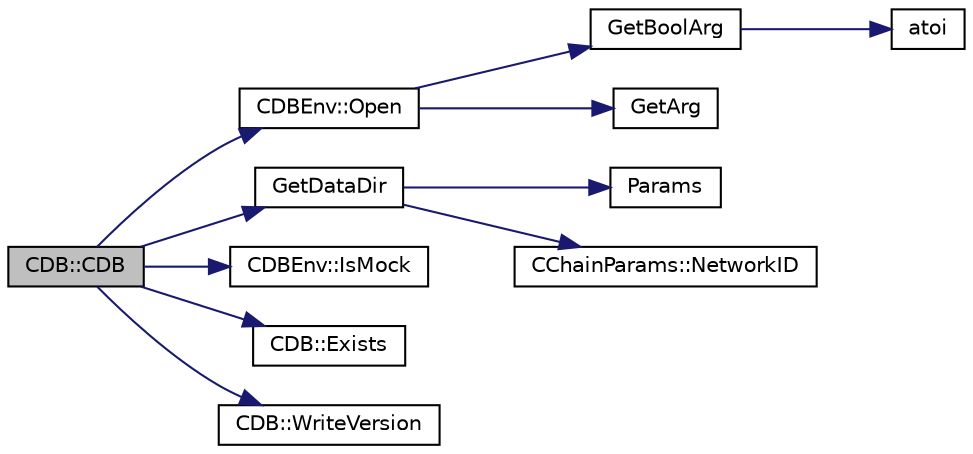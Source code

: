 digraph "CDB::CDB"
{
  edge [fontname="Helvetica",fontsize="10",labelfontname="Helvetica",labelfontsize="10"];
  node [fontname="Helvetica",fontsize="10",shape=record];
  rankdir="LR";
  Node0 [label="CDB::CDB",height=0.2,width=0.4,color="black", fillcolor="grey75", style="filled", fontcolor="black"];
  Node0 -> Node1 [color="midnightblue",fontsize="10",style="solid",fontname="Helvetica"];
  Node1 [label="CDBEnv::Open",height=0.2,width=0.4,color="black", fillcolor="white", style="filled",URL="$d5/dd2/class_c_d_b_env.html#a1a81be1585305e5cedd2bccd6c7570c3"];
  Node1 -> Node2 [color="midnightblue",fontsize="10",style="solid",fontname="Helvetica"];
  Node2 [label="GetBoolArg",height=0.2,width=0.4,color="black", fillcolor="white", style="filled",URL="$df/d2d/util_8cpp.html#a64d956f1dda7f9a80ab5d594532b906d",tooltip="Return boolean argument or default value. "];
  Node2 -> Node3 [color="midnightblue",fontsize="10",style="solid",fontname="Helvetica"];
  Node3 [label="atoi",height=0.2,width=0.4,color="black", fillcolor="white", style="filled",URL="$d8/d3c/util_8h.html#aa5ce96ec36f4413f820cec9c1831c070"];
  Node1 -> Node4 [color="midnightblue",fontsize="10",style="solid",fontname="Helvetica"];
  Node4 [label="GetArg",height=0.2,width=0.4,color="black", fillcolor="white", style="filled",URL="$df/d2d/util_8cpp.html#a24f685720bf40370e5bd2a192ad50cd8",tooltip="Return string argument or default value. "];
  Node0 -> Node5 [color="midnightblue",fontsize="10",style="solid",fontname="Helvetica"];
  Node5 [label="GetDataDir",height=0.2,width=0.4,color="black", fillcolor="white", style="filled",URL="$df/d2d/util_8cpp.html#ab83866a054745d4b30a3948a1b44beba"];
  Node5 -> Node6 [color="midnightblue",fontsize="10",style="solid",fontname="Helvetica"];
  Node6 [label="Params",height=0.2,width=0.4,color="black", fillcolor="white", style="filled",URL="$df/dbf/chainparams_8cpp.html#ace5c5b706d71a324a417dd2db394fd4a",tooltip="Return the currently selected parameters. "];
  Node5 -> Node7 [color="midnightblue",fontsize="10",style="solid",fontname="Helvetica"];
  Node7 [label="CChainParams::NetworkID",height=0.2,width=0.4,color="black", fillcolor="white", style="filled",URL="$d1/d4f/class_c_chain_params.html#a90dc493ec0c0325c98c3ac06eb99862b"];
  Node0 -> Node8 [color="midnightblue",fontsize="10",style="solid",fontname="Helvetica"];
  Node8 [label="CDBEnv::IsMock",height=0.2,width=0.4,color="black", fillcolor="white", style="filled",URL="$d5/dd2/class_c_d_b_env.html#ae44129114301a41635c3707c6bc92ab1"];
  Node0 -> Node9 [color="midnightblue",fontsize="10",style="solid",fontname="Helvetica"];
  Node9 [label="CDB::Exists",height=0.2,width=0.4,color="black", fillcolor="white", style="filled",URL="$d1/d2e/class_c_d_b.html#a5f7d7854dcbcec1b1f85bc6a0008563e"];
  Node0 -> Node10 [color="midnightblue",fontsize="10",style="solid",fontname="Helvetica"];
  Node10 [label="CDB::WriteVersion",height=0.2,width=0.4,color="black", fillcolor="white", style="filled",URL="$d1/d2e/class_c_d_b.html#aa3e63c0921af4c6fc92def1ba14500f1"];
}
